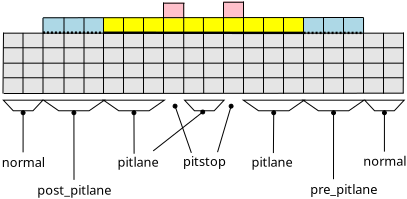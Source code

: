 <?xml version="1.0" encoding="UTF-8"?>
<dia:diagram xmlns:dia="http://www.lysator.liu.se/~alla/dia/">
  <dia:layer name="Background" visible="true">
    <dia:object type="Standard - Box" version="0" id="O0">
      <dia:attribute name="obj_pos">
        <dia:point val="17.635,5.299"/>
      </dia:attribute>
      <dia:attribute name="obj_bb">
        <dia:rectangle val="17.61,5.274;20.665,6.067"/>
      </dia:attribute>
      <dia:attribute name="elem_corner">
        <dia:point val="17.635,5.299"/>
      </dia:attribute>
      <dia:attribute name="elem_width">
        <dia:real val="3.005"/>
      </dia:attribute>
      <dia:attribute name="elem_height">
        <dia:real val="0.742"/>
      </dia:attribute>
      <dia:attribute name="border_width">
        <dia:real val="0.05"/>
      </dia:attribute>
      <dia:attribute name="border_color">
        <dia:color val="#add8e6"/>
      </dia:attribute>
      <dia:attribute name="inner_color">
        <dia:color val="#add8e6"/>
      </dia:attribute>
      <dia:attribute name="show_background">
        <dia:boolean val="true"/>
      </dia:attribute>
    </dia:object>
    <dia:object type="Standard - Box" version="0" id="O1">
      <dia:attribute name="obj_pos">
        <dia:point val="4.603,5.285"/>
      </dia:attribute>
      <dia:attribute name="obj_bb">
        <dia:rectangle val="4.578,5.26;7.633,6.053"/>
      </dia:attribute>
      <dia:attribute name="elem_corner">
        <dia:point val="4.603,5.285"/>
      </dia:attribute>
      <dia:attribute name="elem_width">
        <dia:real val="3.005"/>
      </dia:attribute>
      <dia:attribute name="elem_height">
        <dia:real val="0.742"/>
      </dia:attribute>
      <dia:attribute name="border_width">
        <dia:real val="0.05"/>
      </dia:attribute>
      <dia:attribute name="border_color">
        <dia:color val="#add8e6"/>
      </dia:attribute>
      <dia:attribute name="inner_color">
        <dia:color val="#add8e6"/>
      </dia:attribute>
      <dia:attribute name="show_background">
        <dia:boolean val="true"/>
      </dia:attribute>
    </dia:object>
    <dia:object type="Standard - Box" version="0" id="O2">
      <dia:attribute name="obj_pos">
        <dia:point val="7.628,5.29"/>
      </dia:attribute>
      <dia:attribute name="obj_bb">
        <dia:rectangle val="7.603,5.265;17.61,6.058"/>
      </dia:attribute>
      <dia:attribute name="elem_corner">
        <dia:point val="7.628,5.29"/>
      </dia:attribute>
      <dia:attribute name="elem_width">
        <dia:real val="9.957"/>
      </dia:attribute>
      <dia:attribute name="elem_height">
        <dia:real val="0.742"/>
      </dia:attribute>
      <dia:attribute name="border_width">
        <dia:real val="0.05"/>
      </dia:attribute>
      <dia:attribute name="border_color">
        <dia:color val="#ffff00"/>
      </dia:attribute>
      <dia:attribute name="inner_color">
        <dia:color val="#ffff00"/>
      </dia:attribute>
      <dia:attribute name="show_background">
        <dia:boolean val="true"/>
      </dia:attribute>
    </dia:object>
    <dia:object type="Standard - Box" version="0" id="O3">
      <dia:attribute name="obj_pos">
        <dia:point val="10.656,4.548"/>
      </dia:attribute>
      <dia:attribute name="obj_bb">
        <dia:rectangle val="10.631,4.523;11.671,5.315"/>
      </dia:attribute>
      <dia:attribute name="elem_corner">
        <dia:point val="10.656,4.548"/>
      </dia:attribute>
      <dia:attribute name="elem_width">
        <dia:real val="0.99"/>
      </dia:attribute>
      <dia:attribute name="elem_height">
        <dia:real val="0.742"/>
      </dia:attribute>
      <dia:attribute name="border_width">
        <dia:real val="0.05"/>
      </dia:attribute>
      <dia:attribute name="border_color">
        <dia:color val="#ffc0cb"/>
      </dia:attribute>
      <dia:attribute name="inner_color">
        <dia:color val="#ffc0cb"/>
      </dia:attribute>
      <dia:attribute name="show_background">
        <dia:boolean val="true"/>
      </dia:attribute>
    </dia:object>
    <dia:object type="Standard - Box" version="0" id="O4">
      <dia:attribute name="obj_pos">
        <dia:point val="13.645,4.494"/>
      </dia:attribute>
      <dia:attribute name="obj_bb">
        <dia:rectangle val="13.62,4.469;14.66,5.262"/>
      </dia:attribute>
      <dia:attribute name="elem_corner">
        <dia:point val="13.645,4.494"/>
      </dia:attribute>
      <dia:attribute name="elem_width">
        <dia:real val="0.99"/>
      </dia:attribute>
      <dia:attribute name="elem_height">
        <dia:real val="0.742"/>
      </dia:attribute>
      <dia:attribute name="border_width">
        <dia:real val="0.05"/>
      </dia:attribute>
      <dia:attribute name="border_color">
        <dia:color val="#ffc0cb"/>
      </dia:attribute>
      <dia:attribute name="inner_color">
        <dia:color val="#ffc0cb"/>
      </dia:attribute>
      <dia:attribute name="show_background">
        <dia:boolean val="true"/>
      </dia:attribute>
    </dia:object>
    <dia:object type="Standard - Box" version="0" id="O5">
      <dia:attribute name="obj_pos">
        <dia:point val="2.655,6.074"/>
      </dia:attribute>
      <dia:attribute name="obj_bb">
        <dia:rectangle val="2.63,6.049;22.621,9.069"/>
      </dia:attribute>
      <dia:attribute name="elem_corner">
        <dia:point val="2.655,6.074"/>
      </dia:attribute>
      <dia:attribute name="elem_width">
        <dia:real val="19.94"/>
      </dia:attribute>
      <dia:attribute name="elem_height">
        <dia:real val="2.97"/>
      </dia:attribute>
      <dia:attribute name="border_width">
        <dia:real val="0.05"/>
      </dia:attribute>
      <dia:attribute name="border_color">
        <dia:color val="#e5e5e5"/>
      </dia:attribute>
      <dia:attribute name="inner_color">
        <dia:color val="#e5e5e5"/>
      </dia:attribute>
      <dia:attribute name="show_background">
        <dia:boolean val="true"/>
      </dia:attribute>
    </dia:object>
    <dia:object type="Standard - Line" version="0" id="O6">
      <dia:attribute name="obj_pos">
        <dia:point val="7.628,6.033"/>
      </dia:attribute>
      <dia:attribute name="obj_bb">
        <dia:rectangle val="7.568,5.973;17.695,6.102"/>
      </dia:attribute>
      <dia:attribute name="conn_endpoints">
        <dia:point val="7.628,6.033"/>
        <dia:point val="17.635,6.042"/>
      </dia:attribute>
      <dia:attribute name="numcp">
        <dia:int val="1"/>
      </dia:attribute>
      <dia:attribute name="line_width">
        <dia:real val="0.12"/>
      </dia:attribute>
      <dia:connections>
        <dia:connection handle="0" to="O2" connection="5"/>
        <dia:connection handle="1" to="O0" connection="5"/>
      </dia:connections>
    </dia:object>
    <dia:object type="Standard - Line" version="0" id="O7">
      <dia:attribute name="obj_pos">
        <dia:point val="4.603,6.028"/>
      </dia:attribute>
      <dia:attribute name="obj_bb">
        <dia:rectangle val="4.543,5.968;7.688,6.093"/>
      </dia:attribute>
      <dia:attribute name="conn_endpoints">
        <dia:point val="4.603,6.028"/>
        <dia:point val="7.628,6.033"/>
      </dia:attribute>
      <dia:attribute name="numcp">
        <dia:int val="1"/>
      </dia:attribute>
      <dia:attribute name="line_width">
        <dia:real val="0.12"/>
      </dia:attribute>
      <dia:attribute name="line_style">
        <dia:enum val="4"/>
      </dia:attribute>
      <dia:connections>
        <dia:connection handle="0" to="O1" connection="5"/>
        <dia:connection handle="1" to="O2" connection="5"/>
      </dia:connections>
    </dia:object>
    <dia:object type="Standard - Line" version="0" id="O8">
      <dia:attribute name="obj_pos">
        <dia:point val="17.635,6.042"/>
      </dia:attribute>
      <dia:attribute name="obj_bb">
        <dia:rectangle val="17.575,5.982;20.7,6.102"/>
      </dia:attribute>
      <dia:attribute name="conn_endpoints">
        <dia:point val="17.635,6.042"/>
        <dia:point val="20.64,6.042"/>
      </dia:attribute>
      <dia:attribute name="numcp">
        <dia:int val="1"/>
      </dia:attribute>
      <dia:attribute name="line_width">
        <dia:real val="0.12"/>
      </dia:attribute>
      <dia:attribute name="line_style">
        <dia:enum val="4"/>
      </dia:attribute>
      <dia:connections>
        <dia:connection handle="0" to="O0" connection="5"/>
        <dia:connection handle="1" to="O0" connection="7"/>
      </dia:connections>
    </dia:object>
  </dia:layer>
  <dia:layer name="New layer 2" visible="true" active="true">
    <dia:object type="Geometric - Trapezoid" version="1" id="O9">
      <dia:attribute name="obj_pos">
        <dia:point val="20.687,9.404"/>
      </dia:attribute>
      <dia:attribute name="obj_bb">
        <dia:rectangle val="20.629,9.379;22.724,9.96"/>
      </dia:attribute>
      <dia:attribute name="meta">
        <dia:composite type="dict"/>
      </dia:attribute>
      <dia:attribute name="elem_corner">
        <dia:point val="20.687,9.404"/>
      </dia:attribute>
      <dia:attribute name="elem_width">
        <dia:real val="1.98"/>
      </dia:attribute>
      <dia:attribute name="elem_height">
        <dia:real val="0.53"/>
      </dia:attribute>
      <dia:attribute name="line_width">
        <dia:real val="0.05"/>
      </dia:attribute>
      <dia:attribute name="line_colour">
        <dia:color val="#000000"/>
      </dia:attribute>
      <dia:attribute name="fill_colour">
        <dia:color val="#ffffff"/>
      </dia:attribute>
      <dia:attribute name="show_background">
        <dia:boolean val="true"/>
      </dia:attribute>
      <dia:attribute name="line_style">
        <dia:enum val="0"/>
        <dia:real val="1"/>
      </dia:attribute>
      <dia:attribute name="flip_horizontal">
        <dia:boolean val="false"/>
      </dia:attribute>
      <dia:attribute name="flip_vertical">
        <dia:boolean val="true"/>
      </dia:attribute>
      <dia:attribute name="subscale">
        <dia:real val="1"/>
      </dia:attribute>
    </dia:object>
    <dia:object type="Geometric - Trapezoid" version="1" id="O10">
      <dia:attribute name="obj_pos">
        <dia:point val="2.621,9.404"/>
      </dia:attribute>
      <dia:attribute name="obj_bb">
        <dia:rectangle val="2.563,9.379;4.658,9.96"/>
      </dia:attribute>
      <dia:attribute name="meta">
        <dia:composite type="dict"/>
      </dia:attribute>
      <dia:attribute name="elem_corner">
        <dia:point val="2.621,9.404"/>
      </dia:attribute>
      <dia:attribute name="elem_width">
        <dia:real val="1.98"/>
      </dia:attribute>
      <dia:attribute name="elem_height">
        <dia:real val="0.53"/>
      </dia:attribute>
      <dia:attribute name="line_width">
        <dia:real val="0.05"/>
      </dia:attribute>
      <dia:attribute name="line_colour">
        <dia:color val="#000000"/>
      </dia:attribute>
      <dia:attribute name="fill_colour">
        <dia:color val="#ffffff"/>
      </dia:attribute>
      <dia:attribute name="show_background">
        <dia:boolean val="true"/>
      </dia:attribute>
      <dia:attribute name="line_style">
        <dia:enum val="0"/>
        <dia:real val="1"/>
      </dia:attribute>
      <dia:attribute name="flip_horizontal">
        <dia:boolean val="false"/>
      </dia:attribute>
      <dia:attribute name="flip_vertical">
        <dia:boolean val="true"/>
      </dia:attribute>
      <dia:attribute name="subscale">
        <dia:real val="1"/>
      </dia:attribute>
    </dia:object>
    <dia:object type="Geometric - Trapezoid" version="1" id="O11">
      <dia:attribute name="obj_pos">
        <dia:point val="4.626,9.404"/>
      </dia:attribute>
      <dia:attribute name="obj_bb">
        <dia:rectangle val="4.546,9.379;7.756,9.96"/>
      </dia:attribute>
      <dia:attribute name="meta">
        <dia:composite type="dict"/>
      </dia:attribute>
      <dia:attribute name="elem_corner">
        <dia:point val="4.626,9.404"/>
      </dia:attribute>
      <dia:attribute name="elem_width">
        <dia:real val="3.05"/>
      </dia:attribute>
      <dia:attribute name="elem_height">
        <dia:real val="0.53"/>
      </dia:attribute>
      <dia:attribute name="line_width">
        <dia:real val="0.05"/>
      </dia:attribute>
      <dia:attribute name="line_colour">
        <dia:color val="#000000"/>
      </dia:attribute>
      <dia:attribute name="fill_colour">
        <dia:color val="#ffffff"/>
      </dia:attribute>
      <dia:attribute name="show_background">
        <dia:boolean val="true"/>
      </dia:attribute>
      <dia:attribute name="line_style">
        <dia:enum val="0"/>
        <dia:real val="1"/>
      </dia:attribute>
      <dia:attribute name="flip_horizontal">
        <dia:boolean val="false"/>
      </dia:attribute>
      <dia:attribute name="flip_vertical">
        <dia:boolean val="true"/>
      </dia:attribute>
      <dia:attribute name="subscale">
        <dia:real val="1"/>
      </dia:attribute>
    </dia:object>
    <dia:object type="Geometric - Trapezoid" version="1" id="O12">
      <dia:attribute name="obj_pos">
        <dia:point val="17.609,9.404"/>
      </dia:attribute>
      <dia:attribute name="obj_bb">
        <dia:rectangle val="17.529,9.379;20.739,9.96"/>
      </dia:attribute>
      <dia:attribute name="meta">
        <dia:composite type="dict"/>
      </dia:attribute>
      <dia:attribute name="elem_corner">
        <dia:point val="17.609,9.404"/>
      </dia:attribute>
      <dia:attribute name="elem_width">
        <dia:real val="3.05"/>
      </dia:attribute>
      <dia:attribute name="elem_height">
        <dia:real val="0.53"/>
      </dia:attribute>
      <dia:attribute name="line_width">
        <dia:real val="0.05"/>
      </dia:attribute>
      <dia:attribute name="line_colour">
        <dia:color val="#000000"/>
      </dia:attribute>
      <dia:attribute name="fill_colour">
        <dia:color val="#ffffff"/>
      </dia:attribute>
      <dia:attribute name="show_background">
        <dia:boolean val="true"/>
      </dia:attribute>
      <dia:attribute name="line_style">
        <dia:enum val="0"/>
        <dia:real val="1"/>
      </dia:attribute>
      <dia:attribute name="flip_horizontal">
        <dia:boolean val="false"/>
      </dia:attribute>
      <dia:attribute name="flip_vertical">
        <dia:boolean val="true"/>
      </dia:attribute>
      <dia:attribute name="subscale">
        <dia:real val="1"/>
      </dia:attribute>
    </dia:object>
    <dia:object type="Geometric - Trapezoid" version="1" id="O13">
      <dia:attribute name="obj_pos">
        <dia:point val="7.628,9.404"/>
      </dia:attribute>
      <dia:attribute name="obj_bb">
        <dia:rectangle val="7.549,9.379;10.758,9.96"/>
      </dia:attribute>
      <dia:attribute name="meta">
        <dia:composite type="dict"/>
      </dia:attribute>
      <dia:attribute name="elem_corner">
        <dia:point val="7.628,9.404"/>
      </dia:attribute>
      <dia:attribute name="elem_width">
        <dia:real val="3.05"/>
      </dia:attribute>
      <dia:attribute name="elem_height">
        <dia:real val="0.53"/>
      </dia:attribute>
      <dia:attribute name="line_width">
        <dia:real val="0.05"/>
      </dia:attribute>
      <dia:attribute name="line_colour">
        <dia:color val="#000000"/>
      </dia:attribute>
      <dia:attribute name="fill_colour">
        <dia:color val="#ffffff"/>
      </dia:attribute>
      <dia:attribute name="show_background">
        <dia:boolean val="true"/>
      </dia:attribute>
      <dia:attribute name="line_style">
        <dia:enum val="0"/>
        <dia:real val="1"/>
      </dia:attribute>
      <dia:attribute name="flip_horizontal">
        <dia:boolean val="false"/>
      </dia:attribute>
      <dia:attribute name="flip_vertical">
        <dia:boolean val="true"/>
      </dia:attribute>
      <dia:attribute name="subscale">
        <dia:real val="1"/>
      </dia:attribute>
    </dia:object>
    <dia:object type="Geometric - Trapezoid" version="1" id="O14">
      <dia:attribute name="obj_pos">
        <dia:point val="14.618,9.404"/>
      </dia:attribute>
      <dia:attribute name="obj_bb">
        <dia:rectangle val="14.538,9.379;17.748,9.96"/>
      </dia:attribute>
      <dia:attribute name="meta">
        <dia:composite type="dict"/>
      </dia:attribute>
      <dia:attribute name="elem_corner">
        <dia:point val="14.618,9.404"/>
      </dia:attribute>
      <dia:attribute name="elem_width">
        <dia:real val="3.05"/>
      </dia:attribute>
      <dia:attribute name="elem_height">
        <dia:real val="0.53"/>
      </dia:attribute>
      <dia:attribute name="line_width">
        <dia:real val="0.05"/>
      </dia:attribute>
      <dia:attribute name="line_colour">
        <dia:color val="#000000"/>
      </dia:attribute>
      <dia:attribute name="fill_colour">
        <dia:color val="#ffffff"/>
      </dia:attribute>
      <dia:attribute name="show_background">
        <dia:boolean val="true"/>
      </dia:attribute>
      <dia:attribute name="line_style">
        <dia:enum val="0"/>
        <dia:real val="1"/>
      </dia:attribute>
      <dia:attribute name="flip_horizontal">
        <dia:boolean val="false"/>
      </dia:attribute>
      <dia:attribute name="flip_vertical">
        <dia:boolean val="true"/>
      </dia:attribute>
      <dia:attribute name="subscale">
        <dia:real val="1"/>
      </dia:attribute>
    </dia:object>
    <dia:object type="Geometric - Trapezoid" version="1" id="O15">
      <dia:attribute name="obj_pos">
        <dia:point val="11.682,9.404"/>
      </dia:attribute>
      <dia:attribute name="obj_bb">
        <dia:rectangle val="11.625,9.379;13.72,9.96"/>
      </dia:attribute>
      <dia:attribute name="meta">
        <dia:composite type="dict"/>
      </dia:attribute>
      <dia:attribute name="elem_corner">
        <dia:point val="11.682,9.404"/>
      </dia:attribute>
      <dia:attribute name="elem_width">
        <dia:real val="1.98"/>
      </dia:attribute>
      <dia:attribute name="elem_height">
        <dia:real val="0.53"/>
      </dia:attribute>
      <dia:attribute name="line_width">
        <dia:real val="0.05"/>
      </dia:attribute>
      <dia:attribute name="line_colour">
        <dia:color val="#000000"/>
      </dia:attribute>
      <dia:attribute name="fill_colour">
        <dia:color val="#ffffff"/>
      </dia:attribute>
      <dia:attribute name="show_background">
        <dia:boolean val="true"/>
      </dia:attribute>
      <dia:attribute name="line_style">
        <dia:enum val="0"/>
        <dia:real val="1"/>
      </dia:attribute>
      <dia:attribute name="flip_horizontal">
        <dia:boolean val="false"/>
      </dia:attribute>
      <dia:attribute name="flip_vertical">
        <dia:boolean val="true"/>
      </dia:attribute>
      <dia:attribute name="subscale">
        <dia:real val="1"/>
      </dia:attribute>
    </dia:object>
    <dia:object type="Standard - Line" version="0" id="O16">
      <dia:attribute name="obj_pos">
        <dia:point val="13.333,12.005"/>
      </dia:attribute>
      <dia:attribute name="obj_bb">
        <dia:rectangle val="13.302,9.576;14.141,12.036"/>
      </dia:attribute>
      <dia:attribute name="conn_endpoints">
        <dia:point val="13.333,12.005"/>
        <dia:point val="14.04,9.61"/>
      </dia:attribute>
      <dia:attribute name="numcp">
        <dia:int val="1"/>
      </dia:attribute>
      <dia:attribute name="line_width">
        <dia:real val="0.05"/>
      </dia:attribute>
      <dia:attribute name="end_arrow">
        <dia:enum val="8"/>
      </dia:attribute>
      <dia:attribute name="end_arrow_length">
        <dia:real val="0.2"/>
      </dia:attribute>
      <dia:attribute name="end_arrow_width">
        <dia:real val="0.2"/>
      </dia:attribute>
    </dia:object>
    <dia:object type="Standard - Line" version="0" id="O17">
      <dia:attribute name="obj_pos">
        <dia:point val="12.024,12.04"/>
      </dia:attribute>
      <dia:attribute name="obj_bb">
        <dia:rectangle val="11.081,9.576;12.056,12.072"/>
      </dia:attribute>
      <dia:attribute name="conn_endpoints">
        <dia:point val="12.024,12.04"/>
        <dia:point val="11.176,9.609"/>
      </dia:attribute>
      <dia:attribute name="numcp">
        <dia:int val="1"/>
      </dia:attribute>
      <dia:attribute name="line_width">
        <dia:real val="0.05"/>
      </dia:attribute>
      <dia:attribute name="end_arrow">
        <dia:enum val="8"/>
      </dia:attribute>
      <dia:attribute name="end_arrow_length">
        <dia:real val="0.2"/>
      </dia:attribute>
      <dia:attribute name="end_arrow_width">
        <dia:real val="0.2"/>
      </dia:attribute>
    </dia:object>
    <dia:object type="Standard - Line" version="0" id="O18">
      <dia:attribute name="obj_pos">
        <dia:point val="10.115,11.943"/>
      </dia:attribute>
      <dia:attribute name="obj_bb">
        <dia:rectangle val="10.08,9.89;12.708,11.978"/>
      </dia:attribute>
      <dia:attribute name="conn_endpoints">
        <dia:point val="10.115,11.943"/>
        <dia:point val="12.672,9.935"/>
      </dia:attribute>
      <dia:attribute name="numcp">
        <dia:int val="1"/>
      </dia:attribute>
      <dia:attribute name="line_width">
        <dia:real val="0.05"/>
      </dia:attribute>
      <dia:attribute name="end_arrow">
        <dia:enum val="8"/>
      </dia:attribute>
      <dia:attribute name="end_arrow_length">
        <dia:real val="0.2"/>
      </dia:attribute>
      <dia:attribute name="end_arrow_width">
        <dia:real val="0.2"/>
      </dia:attribute>
      <dia:connections>
        <dia:connection handle="1" to="O15" connection="1"/>
      </dia:connections>
    </dia:object>
    <dia:object type="Standard - Line" version="0" id="O19">
      <dia:attribute name="obj_pos">
        <dia:point val="16.126,12.049"/>
      </dia:attribute>
      <dia:attribute name="obj_bb">
        <dia:rectangle val="16.007,9.899;16.278,12.074"/>
      </dia:attribute>
      <dia:attribute name="conn_endpoints">
        <dia:point val="16.126,12.049"/>
        <dia:point val="16.143,9.935"/>
      </dia:attribute>
      <dia:attribute name="numcp">
        <dia:int val="1"/>
      </dia:attribute>
      <dia:attribute name="line_width">
        <dia:real val="0.05"/>
      </dia:attribute>
      <dia:attribute name="end_arrow">
        <dia:enum val="8"/>
      </dia:attribute>
      <dia:attribute name="end_arrow_length">
        <dia:real val="0.2"/>
      </dia:attribute>
      <dia:attribute name="end_arrow_width">
        <dia:real val="0.2"/>
      </dia:attribute>
      <dia:connections>
        <dia:connection handle="1" to="O14" connection="1"/>
      </dia:connections>
    </dia:object>
    <dia:object type="Standard - Line" version="0" id="O20">
      <dia:attribute name="obj_pos">
        <dia:point val="19.131,13.357"/>
      </dia:attribute>
      <dia:attribute name="obj_bb">
        <dia:rectangle val="18.999,9.899;19.269,13.382"/>
      </dia:attribute>
      <dia:attribute name="conn_endpoints">
        <dia:point val="19.131,13.357"/>
        <dia:point val="19.134,9.935"/>
      </dia:attribute>
      <dia:attribute name="numcp">
        <dia:int val="1"/>
      </dia:attribute>
      <dia:attribute name="line_width">
        <dia:real val="0.05"/>
      </dia:attribute>
      <dia:attribute name="end_arrow">
        <dia:enum val="8"/>
      </dia:attribute>
      <dia:attribute name="end_arrow_length">
        <dia:real val="0.2"/>
      </dia:attribute>
      <dia:attribute name="end_arrow_width">
        <dia:real val="0.2"/>
      </dia:attribute>
      <dia:connections>
        <dia:connection handle="1" to="O12" connection="1"/>
      </dia:connections>
    </dia:object>
    <dia:object type="Standard - Line" version="0" id="O21">
      <dia:attribute name="obj_pos">
        <dia:point val="21.677,11.978"/>
      </dia:attribute>
      <dia:attribute name="obj_bb">
        <dia:rectangle val="21.541,9.899;21.812,12.003"/>
      </dia:attribute>
      <dia:attribute name="conn_endpoints">
        <dia:point val="21.677,11.978"/>
        <dia:point val="21.677,9.935"/>
      </dia:attribute>
      <dia:attribute name="numcp">
        <dia:int val="1"/>
      </dia:attribute>
      <dia:attribute name="line_width">
        <dia:real val="0.05"/>
      </dia:attribute>
      <dia:attribute name="end_arrow">
        <dia:enum val="8"/>
      </dia:attribute>
      <dia:attribute name="end_arrow_length">
        <dia:real val="0.2"/>
      </dia:attribute>
      <dia:attribute name="end_arrow_width">
        <dia:real val="0.2"/>
      </dia:attribute>
      <dia:connections>
        <dia:connection handle="1" to="O9" connection="1"/>
      </dia:connections>
    </dia:object>
    <dia:object type="Standard - Line" version="0" id="O22">
      <dia:attribute name="obj_pos">
        <dia:point val="6.156,13.392"/>
      </dia:attribute>
      <dia:attribute name="obj_bb">
        <dia:rectangle val="6.015,9.899;6.286,13.417"/>
      </dia:attribute>
      <dia:attribute name="conn_endpoints">
        <dia:point val="6.156,13.392"/>
        <dia:point val="6.151,9.935"/>
      </dia:attribute>
      <dia:attribute name="numcp">
        <dia:int val="1"/>
      </dia:attribute>
      <dia:attribute name="line_width">
        <dia:real val="0.05"/>
      </dia:attribute>
      <dia:attribute name="end_arrow">
        <dia:enum val="8"/>
      </dia:attribute>
      <dia:attribute name="end_arrow_length">
        <dia:real val="0.2"/>
      </dia:attribute>
      <dia:attribute name="end_arrow_width">
        <dia:real val="0.2"/>
      </dia:attribute>
      <dia:connections>
        <dia:connection handle="1" to="O11" connection="1"/>
      </dia:connections>
    </dia:object>
    <dia:object type="Standard - Line" version="0" id="O23">
      <dia:attribute name="obj_pos">
        <dia:point val="3.61,12.013"/>
      </dia:attribute>
      <dia:attribute name="obj_bb">
        <dia:rectangle val="3.475,9.899;3.746,12.038"/>
      </dia:attribute>
      <dia:attribute name="conn_endpoints">
        <dia:point val="3.61,12.013"/>
        <dia:point val="3.611,9.935"/>
      </dia:attribute>
      <dia:attribute name="numcp">
        <dia:int val="1"/>
      </dia:attribute>
      <dia:attribute name="line_width">
        <dia:real val="0.05"/>
      </dia:attribute>
      <dia:attribute name="end_arrow">
        <dia:enum val="8"/>
      </dia:attribute>
      <dia:attribute name="end_arrow_length">
        <dia:real val="0.2"/>
      </dia:attribute>
      <dia:attribute name="end_arrow_width">
        <dia:real val="0.2"/>
      </dia:attribute>
      <dia:connections>
        <dia:connection handle="1" to="O10" connection="1"/>
      </dia:connections>
    </dia:object>
    <dia:object type="Standard - Text" version="1" id="O24">
      <dia:attribute name="obj_pos">
        <dia:point val="11.6,12.698"/>
      </dia:attribute>
      <dia:attribute name="obj_bb">
        <dia:rectangle val="11.6,12.103;13.818,12.851"/>
      </dia:attribute>
      <dia:attribute name="text">
        <dia:composite type="text">
          <dia:attribute name="string">
            <dia:string>#pitstop#</dia:string>
          </dia:attribute>
          <dia:attribute name="font">
            <dia:font family="sans" style="0" name="Helvetica"/>
          </dia:attribute>
          <dia:attribute name="height">
            <dia:real val="0.8"/>
          </dia:attribute>
          <dia:attribute name="pos">
            <dia:point val="11.6,12.698"/>
          </dia:attribute>
          <dia:attribute name="color">
            <dia:color val="#000000"/>
          </dia:attribute>
          <dia:attribute name="alignment">
            <dia:enum val="0"/>
          </dia:attribute>
        </dia:composite>
      </dia:attribute>
      <dia:attribute name="valign">
        <dia:enum val="3"/>
      </dia:attribute>
    </dia:object>
    <dia:object type="Standard - Text" version="1" id="O25">
      <dia:attribute name="obj_pos">
        <dia:point val="15.03,12.734"/>
      </dia:attribute>
      <dia:attribute name="obj_bb">
        <dia:rectangle val="15.03,12.139;17.235,12.886"/>
      </dia:attribute>
      <dia:attribute name="text">
        <dia:composite type="text">
          <dia:attribute name="string">
            <dia:string>#pitlane#</dia:string>
          </dia:attribute>
          <dia:attribute name="font">
            <dia:font family="sans" style="0" name="Helvetica"/>
          </dia:attribute>
          <dia:attribute name="height">
            <dia:real val="0.8"/>
          </dia:attribute>
          <dia:attribute name="pos">
            <dia:point val="15.03,12.734"/>
          </dia:attribute>
          <dia:attribute name="color">
            <dia:color val="#000000"/>
          </dia:attribute>
          <dia:attribute name="alignment">
            <dia:enum val="0"/>
          </dia:attribute>
        </dia:composite>
      </dia:attribute>
      <dia:attribute name="valign">
        <dia:enum val="3"/>
      </dia:attribute>
    </dia:object>
    <dia:object type="Standard - Text" version="1" id="O26">
      <dia:attribute name="obj_pos">
        <dia:point val="8.337,12.734"/>
      </dia:attribute>
      <dia:attribute name="obj_bb">
        <dia:rectangle val="8.337,12.139;10.542,12.886"/>
      </dia:attribute>
      <dia:attribute name="text">
        <dia:composite type="text">
          <dia:attribute name="string">
            <dia:string>#pitlane#</dia:string>
          </dia:attribute>
          <dia:attribute name="font">
            <dia:font family="sans" style="0" name="Helvetica"/>
          </dia:attribute>
          <dia:attribute name="height">
            <dia:real val="0.8"/>
          </dia:attribute>
          <dia:attribute name="pos">
            <dia:point val="8.337,12.734"/>
          </dia:attribute>
          <dia:attribute name="color">
            <dia:color val="#000000"/>
          </dia:attribute>
          <dia:attribute name="alignment">
            <dia:enum val="0"/>
          </dia:attribute>
        </dia:composite>
      </dia:attribute>
      <dia:attribute name="valign">
        <dia:enum val="3"/>
      </dia:attribute>
    </dia:object>
    <dia:object type="Standard - Text" version="1" id="O27">
      <dia:attribute name="obj_pos">
        <dia:point val="17.964,14.099"/>
      </dia:attribute>
      <dia:attribute name="obj_bb">
        <dia:rectangle val="17.964,13.504;21.539,14.252"/>
      </dia:attribute>
      <dia:attribute name="text">
        <dia:composite type="text">
          <dia:attribute name="string">
            <dia:string>#pre_pitlane#</dia:string>
          </dia:attribute>
          <dia:attribute name="font">
            <dia:font family="sans" style="0" name="Helvetica"/>
          </dia:attribute>
          <dia:attribute name="height">
            <dia:real val="0.8"/>
          </dia:attribute>
          <dia:attribute name="pos">
            <dia:point val="17.964,14.099"/>
          </dia:attribute>
          <dia:attribute name="color">
            <dia:color val="#000000"/>
          </dia:attribute>
          <dia:attribute name="alignment">
            <dia:enum val="0"/>
          </dia:attribute>
        </dia:composite>
      </dia:attribute>
      <dia:attribute name="valign">
        <dia:enum val="3"/>
      </dia:attribute>
    </dia:object>
    <dia:object type="Standard - Text" version="1" id="O28">
      <dia:attribute name="obj_pos">
        <dia:point val="4.317,14.135"/>
      </dia:attribute>
      <dia:attribute name="obj_bb">
        <dia:rectangle val="4.317,13.54;8.225,14.287"/>
      </dia:attribute>
      <dia:attribute name="text">
        <dia:composite type="text">
          <dia:attribute name="string">
            <dia:string>#post_pitlane#</dia:string>
          </dia:attribute>
          <dia:attribute name="font">
            <dia:font family="sans" style="0" name="Helvetica"/>
          </dia:attribute>
          <dia:attribute name="height">
            <dia:real val="0.8"/>
          </dia:attribute>
          <dia:attribute name="pos">
            <dia:point val="4.317,14.135"/>
          </dia:attribute>
          <dia:attribute name="color">
            <dia:color val="#000000"/>
          </dia:attribute>
          <dia:attribute name="alignment">
            <dia:enum val="0"/>
          </dia:attribute>
        </dia:composite>
      </dia:attribute>
      <dia:attribute name="valign">
        <dia:enum val="3"/>
      </dia:attribute>
    </dia:object>
    <dia:object type="Standard - Line" version="0" id="O29">
      <dia:attribute name="obj_pos">
        <dia:point val="9.161,12.085"/>
      </dia:attribute>
      <dia:attribute name="obj_bb">
        <dia:rectangle val="9.018,9.899;9.289,12.11"/>
      </dia:attribute>
      <dia:attribute name="conn_endpoints">
        <dia:point val="9.161,12.085"/>
        <dia:point val="9.153,9.935"/>
      </dia:attribute>
      <dia:attribute name="numcp">
        <dia:int val="1"/>
      </dia:attribute>
      <dia:attribute name="line_width">
        <dia:real val="0.05"/>
      </dia:attribute>
      <dia:attribute name="end_arrow">
        <dia:enum val="8"/>
      </dia:attribute>
      <dia:attribute name="end_arrow_length">
        <dia:real val="0.2"/>
      </dia:attribute>
      <dia:attribute name="end_arrow_width">
        <dia:real val="0.2"/>
      </dia:attribute>
      <dia:connections>
        <dia:connection handle="1" to="O13" connection="1"/>
      </dia:connections>
    </dia:object>
    <dia:object type="Standard - Text" version="1" id="O30">
      <dia:attribute name="obj_pos">
        <dia:point val="20.616,12.685"/>
      </dia:attribute>
      <dia:attribute name="obj_bb">
        <dia:rectangle val="20.616,12.09;22.858,12.838"/>
      </dia:attribute>
      <dia:attribute name="text">
        <dia:composite type="text">
          <dia:attribute name="string">
            <dia:string>#normal#</dia:string>
          </dia:attribute>
          <dia:attribute name="font">
            <dia:font family="sans" style="0" name="Helvetica"/>
          </dia:attribute>
          <dia:attribute name="height">
            <dia:real val="0.8"/>
          </dia:attribute>
          <dia:attribute name="pos">
            <dia:point val="20.616,12.685"/>
          </dia:attribute>
          <dia:attribute name="color">
            <dia:color val="#000000"/>
          </dia:attribute>
          <dia:attribute name="alignment">
            <dia:enum val="0"/>
          </dia:attribute>
        </dia:composite>
      </dia:attribute>
      <dia:attribute name="valign">
        <dia:enum val="3"/>
      </dia:attribute>
    </dia:object>
    <dia:object type="Standard - Text" version="1" id="O31">
      <dia:attribute name="obj_pos">
        <dia:point val="2.539,12.746"/>
      </dia:attribute>
      <dia:attribute name="obj_bb">
        <dia:rectangle val="2.52,12.133;4.781,12.936"/>
      </dia:attribute>
      <dia:attribute name="text">
        <dia:composite type="text">
          <dia:attribute name="string">
            <dia:string>#normal#</dia:string>
          </dia:attribute>
          <dia:attribute name="font">
            <dia:font family="sans" style="0" name="Helvetica"/>
          </dia:attribute>
          <dia:attribute name="height">
            <dia:real val="0.8"/>
          </dia:attribute>
          <dia:attribute name="pos">
            <dia:point val="2.539,12.746"/>
          </dia:attribute>
          <dia:attribute name="color">
            <dia:color val="#000000"/>
          </dia:attribute>
          <dia:attribute name="alignment">
            <dia:enum val="0"/>
          </dia:attribute>
        </dia:composite>
      </dia:attribute>
      <dia:attribute name="valign">
        <dia:enum val="3"/>
      </dia:attribute>
    </dia:object>
  </dia:layer>
  <dia:layer name="New layer 1" visible="true">
    <dia:group>
      <dia:object type="Standard - Line" version="0" id="O32">
        <dia:attribute name="obj_pos">
          <dia:point val="4.61,5.285"/>
        </dia:attribute>
        <dia:attribute name="obj_bb">
          <dia:rectangle val="4.585,5.247;20.666,5.31"/>
        </dia:attribute>
        <dia:attribute name="conn_endpoints">
          <dia:point val="4.61,5.285"/>
          <dia:point val="20.642,5.272"/>
        </dia:attribute>
        <dia:attribute name="numcp">
          <dia:int val="1"/>
        </dia:attribute>
        <dia:attribute name="line_width">
          <dia:real val="0.05"/>
        </dia:attribute>
      </dia:object>
      <dia:object type="Standard - Line" version="0" id="O33">
        <dia:attribute name="obj_pos">
          <dia:point val="2.631,6.785"/>
        </dia:attribute>
        <dia:attribute name="obj_bb">
          <dia:rectangle val="2.606,6.76;22.656,6.81"/>
        </dia:attribute>
        <dia:attribute name="conn_endpoints">
          <dia:point val="2.631,6.785"/>
          <dia:point val="22.631,6.785"/>
        </dia:attribute>
        <dia:attribute name="numcp">
          <dia:int val="1"/>
        </dia:attribute>
        <dia:attribute name="line_width">
          <dia:real val="0.05"/>
        </dia:attribute>
      </dia:object>
      <dia:object type="Standard - Line" version="0" id="O34">
        <dia:attribute name="obj_pos">
          <dia:point val="2.631,8.285"/>
        </dia:attribute>
        <dia:attribute name="obj_bb">
          <dia:rectangle val="2.606,8.26;22.656,8.31"/>
        </dia:attribute>
        <dia:attribute name="conn_endpoints">
          <dia:point val="2.631,8.285"/>
          <dia:point val="22.631,8.285"/>
        </dia:attribute>
        <dia:attribute name="numcp">
          <dia:int val="1"/>
        </dia:attribute>
        <dia:attribute name="line_width">
          <dia:real val="0.05"/>
        </dia:attribute>
      </dia:object>
      <dia:object type="Standard - Line" version="0" id="O35">
        <dia:attribute name="obj_pos">
          <dia:point val="20.631,5.299"/>
        </dia:attribute>
        <dia:attribute name="obj_bb">
          <dia:rectangle val="20.606,5.274;20.656,9.081"/>
        </dia:attribute>
        <dia:attribute name="conn_endpoints">
          <dia:point val="20.631,5.299"/>
          <dia:point val="20.631,9.056"/>
        </dia:attribute>
        <dia:attribute name="numcp">
          <dia:int val="1"/>
        </dia:attribute>
        <dia:attribute name="line_width">
          <dia:real val="0.05"/>
        </dia:attribute>
      </dia:object>
      <dia:object type="Standard - Line" version="0" id="O36">
        <dia:attribute name="obj_pos">
          <dia:point val="2.631,6.022"/>
        </dia:attribute>
        <dia:attribute name="obj_bb">
          <dia:rectangle val="2.58,5.996;2.657,9.097"/>
        </dia:attribute>
        <dia:attribute name="conn_endpoints">
          <dia:point val="2.631,6.022"/>
          <dia:point val="2.605,9.072"/>
        </dia:attribute>
        <dia:attribute name="numcp">
          <dia:int val="1"/>
        </dia:attribute>
        <dia:attribute name="line_width">
          <dia:real val="0.05"/>
        </dia:attribute>
      </dia:object>
      <dia:object type="Standard - Line" version="0" id="O37">
        <dia:attribute name="obj_pos">
          <dia:point val="18.631,5.297"/>
        </dia:attribute>
        <dia:attribute name="obj_bb">
          <dia:rectangle val="18.606,5.272;18.656,9.116"/>
        </dia:attribute>
        <dia:attribute name="conn_endpoints">
          <dia:point val="18.631,5.297"/>
          <dia:point val="18.631,9.091"/>
        </dia:attribute>
        <dia:attribute name="numcp">
          <dia:int val="1"/>
        </dia:attribute>
        <dia:attribute name="line_width">
          <dia:real val="0.05"/>
        </dia:attribute>
      </dia:object>
      <dia:object type="Standard - Line" version="0" id="O38">
        <dia:attribute name="obj_pos">
          <dia:point val="16.631,5.297"/>
        </dia:attribute>
        <dia:attribute name="obj_bb">
          <dia:rectangle val="16.606,5.272;16.656,9.116"/>
        </dia:attribute>
        <dia:attribute name="conn_endpoints">
          <dia:point val="16.631,5.297"/>
          <dia:point val="16.631,9.091"/>
        </dia:attribute>
        <dia:attribute name="numcp">
          <dia:int val="1"/>
        </dia:attribute>
        <dia:attribute name="line_width">
          <dia:real val="0.05"/>
        </dia:attribute>
      </dia:object>
      <dia:object type="Standard - Line" version="0" id="O39">
        <dia:attribute name="obj_pos">
          <dia:point val="14.631,4.472"/>
        </dia:attribute>
        <dia:attribute name="obj_bb">
          <dia:rectangle val="14.606,4.447;14.656,9.116"/>
        </dia:attribute>
        <dia:attribute name="conn_endpoints">
          <dia:point val="14.631,4.472"/>
          <dia:point val="14.631,9.091"/>
        </dia:attribute>
        <dia:attribute name="numcp">
          <dia:int val="1"/>
        </dia:attribute>
        <dia:attribute name="line_width">
          <dia:real val="0.05"/>
        </dia:attribute>
      </dia:object>
      <dia:object type="Standard - Line" version="0" id="O40">
        <dia:attribute name="obj_pos">
          <dia:point val="10.631,4.522"/>
        </dia:attribute>
        <dia:attribute name="obj_bb">
          <dia:rectangle val="10.606,4.497;10.656,9.081"/>
        </dia:attribute>
        <dia:attribute name="conn_endpoints">
          <dia:point val="10.631,4.522"/>
          <dia:point val="10.631,9.056"/>
        </dia:attribute>
        <dia:attribute name="numcp">
          <dia:int val="1"/>
        </dia:attribute>
        <dia:attribute name="line_width">
          <dia:real val="0.05"/>
        </dia:attribute>
      </dia:object>
      <dia:object type="Standard - Line" version="0" id="O41">
        <dia:attribute name="obj_pos">
          <dia:point val="8.631,5.297"/>
        </dia:attribute>
        <dia:attribute name="obj_bb">
          <dia:rectangle val="8.606,5.272;8.656,9.072"/>
        </dia:attribute>
        <dia:attribute name="conn_endpoints">
          <dia:point val="8.631,5.297"/>
          <dia:point val="8.631,9.047"/>
        </dia:attribute>
        <dia:attribute name="numcp">
          <dia:int val="1"/>
        </dia:attribute>
        <dia:attribute name="line_width">
          <dia:real val="0.05"/>
        </dia:attribute>
      </dia:object>
      <dia:object type="Standard - Line" version="0" id="O42">
        <dia:attribute name="obj_pos">
          <dia:point val="22.631,6.022"/>
        </dia:attribute>
        <dia:attribute name="obj_bb">
          <dia:rectangle val="22.591,5.997;22.657,9.081"/>
        </dia:attribute>
        <dia:attribute name="conn_endpoints">
          <dia:point val="22.631,6.022"/>
          <dia:point val="22.616,9.056"/>
        </dia:attribute>
        <dia:attribute name="numcp">
          <dia:int val="1"/>
        </dia:attribute>
        <dia:attribute name="line_width">
          <dia:real val="0.05"/>
        </dia:attribute>
      </dia:object>
      <dia:object type="Standard - Line" version="0" id="O43">
        <dia:attribute name="obj_pos">
          <dia:point val="6.656,5.299"/>
        </dia:attribute>
        <dia:attribute name="obj_bb">
          <dia:rectangle val="6.631,5.274;6.681,9.081"/>
        </dia:attribute>
        <dia:attribute name="conn_endpoints">
          <dia:point val="6.656,5.299"/>
          <dia:point val="6.656,9.056"/>
        </dia:attribute>
        <dia:attribute name="numcp">
          <dia:int val="1"/>
        </dia:attribute>
        <dia:attribute name="line_width">
          <dia:real val="0.05"/>
        </dia:attribute>
      </dia:object>
      <dia:object type="Standard - Line" version="0" id="O44">
        <dia:attribute name="obj_pos">
          <dia:point val="4.606,5.299"/>
        </dia:attribute>
        <dia:attribute name="obj_bb">
          <dia:rectangle val="4.581,5.274;4.631,9.081"/>
        </dia:attribute>
        <dia:attribute name="conn_endpoints">
          <dia:point val="4.606,5.299"/>
          <dia:point val="4.606,9.056"/>
        </dia:attribute>
        <dia:attribute name="numcp">
          <dia:int val="1"/>
        </dia:attribute>
        <dia:attribute name="line_width">
          <dia:real val="0.05"/>
        </dia:attribute>
      </dia:object>
      <dia:object type="Standard - Line" version="0" id="O45">
        <dia:attribute name="obj_pos">
          <dia:point val="12.626,5.278"/>
        </dia:attribute>
        <dia:attribute name="obj_bb">
          <dia:rectangle val="12.601,5.253;12.666,9.089"/>
        </dia:attribute>
        <dia:attribute name="conn_endpoints">
          <dia:point val="12.626,5.278"/>
          <dia:point val="12.641,9.063"/>
        </dia:attribute>
        <dia:attribute name="numcp">
          <dia:int val="1"/>
        </dia:attribute>
        <dia:attribute name="line_width">
          <dia:real val="0.05"/>
        </dia:attribute>
        <dia:connections>
          <dia:connection handle="0" to="O32" connection="0"/>
          <dia:connection handle="1" to="O49" connection="0"/>
        </dia:connections>
      </dia:object>
      <dia:object type="Standard - Line" version="0" id="O46">
        <dia:attribute name="obj_pos">
          <dia:point val="10.62,4.555"/>
        </dia:attribute>
        <dia:attribute name="obj_bb">
          <dia:rectangle val="10.595,4.53;11.706,4.582"/>
        </dia:attribute>
        <dia:attribute name="conn_endpoints">
          <dia:point val="10.62,4.555"/>
          <dia:point val="11.681,4.557"/>
        </dia:attribute>
        <dia:attribute name="numcp">
          <dia:int val="1"/>
        </dia:attribute>
        <dia:attribute name="line_width">
          <dia:real val="0.05"/>
        </dia:attribute>
      </dia:object>
      <dia:object type="Standard - Line" version="0" id="O47">
        <dia:attribute name="obj_pos">
          <dia:point val="2.641,6.055"/>
        </dia:attribute>
        <dia:attribute name="obj_bb">
          <dia:rectangle val="2.616,6.03;22.666,6.08"/>
        </dia:attribute>
        <dia:attribute name="conn_endpoints">
          <dia:point val="2.641,6.055"/>
          <dia:point val="22.641,6.055"/>
        </dia:attribute>
        <dia:attribute name="numcp">
          <dia:int val="1"/>
        </dia:attribute>
        <dia:attribute name="line_width">
          <dia:real val="0.05"/>
        </dia:attribute>
      </dia:object>
      <dia:object type="Standard - Line" version="0" id="O48">
        <dia:attribute name="obj_pos">
          <dia:point val="2.641,7.555"/>
        </dia:attribute>
        <dia:attribute name="obj_bb">
          <dia:rectangle val="2.616,7.53;22.666,7.58"/>
        </dia:attribute>
        <dia:attribute name="conn_endpoints">
          <dia:point val="2.641,7.555"/>
          <dia:point val="22.641,7.555"/>
        </dia:attribute>
        <dia:attribute name="numcp">
          <dia:int val="1"/>
        </dia:attribute>
        <dia:attribute name="line_width">
          <dia:real val="0.05"/>
        </dia:attribute>
      </dia:object>
      <dia:object type="Standard - Line" version="0" id="O49">
        <dia:attribute name="obj_pos">
          <dia:point val="2.641,9.072"/>
        </dia:attribute>
        <dia:attribute name="obj_bb">
          <dia:rectangle val="2.616,9.03;22.666,9.097"/>
        </dia:attribute>
        <dia:attribute name="conn_endpoints">
          <dia:point val="2.641,9.072"/>
          <dia:point val="22.641,9.055"/>
        </dia:attribute>
        <dia:attribute name="numcp">
          <dia:int val="1"/>
        </dia:attribute>
        <dia:attribute name="line_width">
          <dia:real val="0.05"/>
        </dia:attribute>
      </dia:object>
      <dia:object type="Standard - Line" version="0" id="O50">
        <dia:attribute name="obj_pos">
          <dia:point val="19.631,5.299"/>
        </dia:attribute>
        <dia:attribute name="obj_bb">
          <dia:rectangle val="19.606,5.274;19.656,9.107"/>
        </dia:attribute>
        <dia:attribute name="conn_endpoints">
          <dia:point val="19.631,5.299"/>
          <dia:point val="19.631,9.082"/>
        </dia:attribute>
        <dia:attribute name="numcp">
          <dia:int val="1"/>
        </dia:attribute>
        <dia:attribute name="line_width">
          <dia:real val="0.05"/>
        </dia:attribute>
      </dia:object>
      <dia:object type="Standard - Line" version="0" id="O51">
        <dia:attribute name="obj_pos">
          <dia:point val="17.631,5.297"/>
        </dia:attribute>
        <dia:attribute name="obj_bb">
          <dia:rectangle val="17.606,5.272;17.656,9.068"/>
        </dia:attribute>
        <dia:attribute name="conn_endpoints">
          <dia:point val="17.631,5.297"/>
          <dia:point val="17.631,9.043"/>
        </dia:attribute>
        <dia:attribute name="numcp">
          <dia:int val="1"/>
        </dia:attribute>
        <dia:attribute name="line_width">
          <dia:real val="0.05"/>
        </dia:attribute>
      </dia:object>
      <dia:object type="Standard - Line" version="0" id="O52">
        <dia:attribute name="obj_pos">
          <dia:point val="15.631,5.297"/>
        </dia:attribute>
        <dia:attribute name="obj_bb">
          <dia:rectangle val="15.606,5.272;15.656,9.068"/>
        </dia:attribute>
        <dia:attribute name="conn_endpoints">
          <dia:point val="15.631,5.297"/>
          <dia:point val="15.631,9.043"/>
        </dia:attribute>
        <dia:attribute name="numcp">
          <dia:int val="1"/>
        </dia:attribute>
        <dia:attribute name="line_width">
          <dia:real val="0.05"/>
        </dia:attribute>
      </dia:object>
      <dia:object type="Standard - Line" version="0" id="O53">
        <dia:attribute name="obj_pos">
          <dia:point val="13.631,4.509"/>
        </dia:attribute>
        <dia:attribute name="obj_bb">
          <dia:rectangle val="13.606,4.484;13.656,9.068"/>
        </dia:attribute>
        <dia:attribute name="conn_endpoints">
          <dia:point val="13.631,4.509"/>
          <dia:point val="13.631,9.043"/>
        </dia:attribute>
        <dia:attribute name="numcp">
          <dia:int val="1"/>
        </dia:attribute>
        <dia:attribute name="line_width">
          <dia:real val="0.05"/>
        </dia:attribute>
      </dia:object>
      <dia:object type="Standard - Line" version="0" id="O54">
        <dia:attribute name="obj_pos">
          <dia:point val="9.631,5.297"/>
        </dia:attribute>
        <dia:attribute name="obj_bb">
          <dia:rectangle val="9.606,5.272;9.656,9.107"/>
        </dia:attribute>
        <dia:attribute name="conn_endpoints">
          <dia:point val="9.631,5.297"/>
          <dia:point val="9.631,9.082"/>
        </dia:attribute>
        <dia:attribute name="numcp">
          <dia:int val="1"/>
        </dia:attribute>
        <dia:attribute name="line_width">
          <dia:real val="0.05"/>
        </dia:attribute>
      </dia:object>
      <dia:object type="Standard - Line" version="0" id="O55">
        <dia:attribute name="obj_pos">
          <dia:point val="7.631,5.299"/>
        </dia:attribute>
        <dia:attribute name="obj_bb">
          <dia:rectangle val="7.606,5.274;7.656,9.107"/>
        </dia:attribute>
        <dia:attribute name="conn_endpoints">
          <dia:point val="7.631,5.299"/>
          <dia:point val="7.631,9.082"/>
        </dia:attribute>
        <dia:attribute name="numcp">
          <dia:int val="1"/>
        </dia:attribute>
        <dia:attribute name="line_width">
          <dia:real val="0.05"/>
        </dia:attribute>
      </dia:object>
      <dia:object type="Standard - Line" version="0" id="O56">
        <dia:attribute name="obj_pos">
          <dia:point val="21.631,6.042"/>
        </dia:attribute>
        <dia:attribute name="obj_bb">
          <dia:rectangle val="21.606,6.017;21.656,9.107"/>
        </dia:attribute>
        <dia:attribute name="conn_endpoints">
          <dia:point val="21.631,6.042"/>
          <dia:point val="21.631,9.082"/>
        </dia:attribute>
        <dia:attribute name="numcp">
          <dia:int val="1"/>
        </dia:attribute>
        <dia:attribute name="line_width">
          <dia:real val="0.05"/>
        </dia:attribute>
      </dia:object>
      <dia:object type="Standard - Line" version="0" id="O57">
        <dia:attribute name="obj_pos">
          <dia:point val="5.656,5.272"/>
        </dia:attribute>
        <dia:attribute name="obj_bb">
          <dia:rectangle val="5.631,5.247;5.681,9.072"/>
        </dia:attribute>
        <dia:attribute name="conn_endpoints">
          <dia:point val="5.656,5.272"/>
          <dia:point val="5.656,9.047"/>
        </dia:attribute>
        <dia:attribute name="numcp">
          <dia:int val="1"/>
        </dia:attribute>
        <dia:attribute name="line_width">
          <dia:real val="0.05"/>
        </dia:attribute>
      </dia:object>
      <dia:object type="Standard - Line" version="0" id="O58">
        <dia:attribute name="obj_pos">
          <dia:point val="3.606,6.042"/>
        </dia:attribute>
        <dia:attribute name="obj_bb">
          <dia:rectangle val="3.581,6.017;3.631,9.072"/>
        </dia:attribute>
        <dia:attribute name="conn_endpoints">
          <dia:point val="3.606,6.042"/>
          <dia:point val="3.606,9.047"/>
        </dia:attribute>
        <dia:attribute name="numcp">
          <dia:int val="1"/>
        </dia:attribute>
        <dia:attribute name="line_width">
          <dia:real val="0.05"/>
        </dia:attribute>
      </dia:object>
      <dia:object type="Standard - Line" version="0" id="O59">
        <dia:attribute name="obj_pos">
          <dia:point val="11.641,4.547"/>
        </dia:attribute>
        <dia:attribute name="obj_bb">
          <dia:rectangle val="11.616,4.522;11.666,9.107"/>
        </dia:attribute>
        <dia:attribute name="conn_endpoints">
          <dia:point val="11.641,4.547"/>
          <dia:point val="11.641,9.082"/>
        </dia:attribute>
        <dia:attribute name="numcp">
          <dia:int val="1"/>
        </dia:attribute>
        <dia:attribute name="line_width">
          <dia:real val="0.05"/>
        </dia:attribute>
      </dia:object>
      <dia:object type="Standard - Line" version="0" id="O60">
        <dia:attribute name="obj_pos">
          <dia:point val="13.625,4.507"/>
        </dia:attribute>
        <dia:attribute name="obj_bb">
          <dia:rectangle val="13.6,4.482;14.676,4.534"/>
        </dia:attribute>
        <dia:attribute name="conn_endpoints">
          <dia:point val="13.625,4.507"/>
          <dia:point val="14.651,4.509"/>
        </dia:attribute>
        <dia:attribute name="numcp">
          <dia:int val="1"/>
        </dia:attribute>
        <dia:attribute name="line_width">
          <dia:real val="0.05"/>
        </dia:attribute>
      </dia:object>
    </dia:group>
  </dia:layer>
</dia:diagram>
